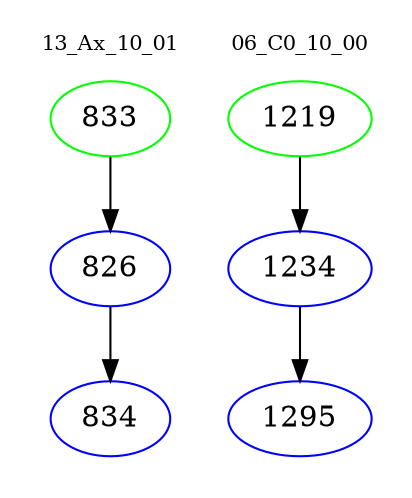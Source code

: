 digraph{
subgraph cluster_0 {
color = white
label = "13_Ax_10_01";
fontsize=10;
T0_833 [label="833", color="green"]
T0_833 -> T0_826 [color="black"]
T0_826 [label="826", color="blue"]
T0_826 -> T0_834 [color="black"]
T0_834 [label="834", color="blue"]
}
subgraph cluster_1 {
color = white
label = "06_C0_10_00";
fontsize=10;
T1_1219 [label="1219", color="green"]
T1_1219 -> T1_1234 [color="black"]
T1_1234 [label="1234", color="blue"]
T1_1234 -> T1_1295 [color="black"]
T1_1295 [label="1295", color="blue"]
}
}
